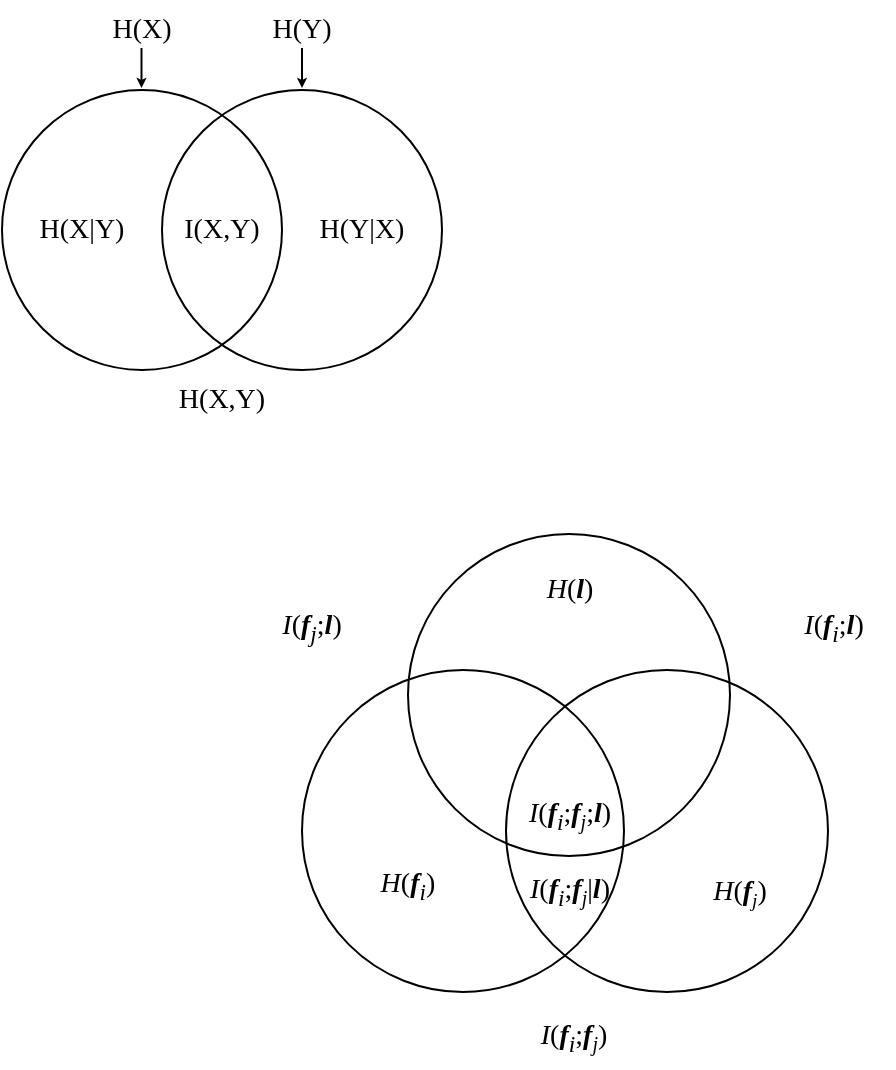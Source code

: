 <mxfile version="16.2.4" type="github">
  <diagram id="7g9A9BgDdWMdeKxBjJu2" name="Page-1">
    <mxGraphModel dx="1036" dy="494" grid="0" gridSize="10" guides="1" tooltips="1" connect="1" arrows="1" fold="1" page="0" pageScale="1" pageWidth="827" pageHeight="1169" math="0" shadow="0">
      <root>
        <mxCell id="0" />
        <mxCell id="1" parent="0" />
        <mxCell id="q_akoje34D1d-9LimHqc-17" value="" style="ellipse;whiteSpace=wrap;html=1;aspect=fixed;fillColor=none;" vertex="1" parent="1">
          <mxGeometry x="372" y="500" width="161" height="161" as="geometry" />
        </mxCell>
        <mxCell id="q_akoje34D1d-9LimHqc-16" value="" style="ellipse;whiteSpace=wrap;html=1;aspect=fixed;fillColor=none;" vertex="1" parent="1">
          <mxGeometry x="270" y="500" width="161" height="161" as="geometry" />
        </mxCell>
        <mxCell id="CO4AnY2mDWHyrc1pkmms-1" value="" style="ellipse;whiteSpace=wrap;html=1;aspect=fixed;fillColor=none;" parent="1" vertex="1">
          <mxGeometry x="120" y="210" width="140" height="140" as="geometry" />
        </mxCell>
        <mxCell id="CO4AnY2mDWHyrc1pkmms-3" value="" style="ellipse;whiteSpace=wrap;html=1;aspect=fixed;fillColor=none;" parent="1" vertex="1">
          <mxGeometry x="200" y="210" width="140" height="140" as="geometry" />
        </mxCell>
        <mxCell id="CO4AnY2mDWHyrc1pkmms-4" value="&lt;font face=&quot;Times New Roman&quot; style=&quot;font-size: 14px&quot;&gt;H(X|Y)&lt;/font&gt;" style="text;html=1;strokeColor=none;fillColor=none;align=center;verticalAlign=middle;whiteSpace=wrap;rounded=0;" parent="1" vertex="1">
          <mxGeometry x="130" y="265" width="60" height="30" as="geometry" />
        </mxCell>
        <mxCell id="CO4AnY2mDWHyrc1pkmms-5" value="&lt;font face=&quot;Times New Roman&quot; style=&quot;font-size: 14px&quot;&gt;I(X,Y)&lt;/font&gt;" style="text;html=1;strokeColor=none;fillColor=none;align=center;verticalAlign=middle;whiteSpace=wrap;rounded=0;" parent="1" vertex="1">
          <mxGeometry x="200" y="265" width="60" height="30" as="geometry" />
        </mxCell>
        <mxCell id="CO4AnY2mDWHyrc1pkmms-7" value="&lt;font face=&quot;Times New Roman&quot; style=&quot;font-size: 14px&quot;&gt;H(X)&lt;/font&gt;" style="text;html=1;strokeColor=none;fillColor=none;align=center;verticalAlign=middle;whiteSpace=wrap;rounded=0;" parent="1" vertex="1">
          <mxGeometry x="160" y="165" width="60" height="30" as="geometry" />
        </mxCell>
        <mxCell id="CO4AnY2mDWHyrc1pkmms-6" value="&lt;font face=&quot;Times New Roman&quot; style=&quot;font-size: 14px&quot;&gt;H(Y|X)&lt;/font&gt;" style="text;html=1;strokeColor=none;fillColor=none;align=center;verticalAlign=middle;whiteSpace=wrap;rounded=0;" parent="1" vertex="1">
          <mxGeometry x="270" y="265" width="60" height="30" as="geometry" />
        </mxCell>
        <mxCell id="CO4AnY2mDWHyrc1pkmms-8" value="&lt;font face=&quot;Times New Roman&quot; style=&quot;font-size: 14px&quot;&gt;H(Y)&lt;/font&gt;" style="text;html=1;strokeColor=none;fillColor=none;align=center;verticalAlign=middle;whiteSpace=wrap;rounded=0;" parent="1" vertex="1">
          <mxGeometry x="240" y="165" width="60" height="30" as="geometry" />
        </mxCell>
        <mxCell id="CO4AnY2mDWHyrc1pkmms-9" value="&lt;font face=&quot;Times New Roman&quot; style=&quot;font-size: 14px&quot;&gt;H(X,Y)&lt;/font&gt;" style="text;html=1;strokeColor=none;fillColor=none;align=center;verticalAlign=middle;whiteSpace=wrap;rounded=0;" parent="1" vertex="1">
          <mxGeometry x="200" y="350" width="60" height="30" as="geometry" />
        </mxCell>
        <mxCell id="CO4AnY2mDWHyrc1pkmms-11" value="" style="endArrow=classic;html=1;rounded=0;fontFamily=Times New Roman;fontSize=14;endSize=2;startSize=2;jumpSize=0;" parent="1" edge="1">
          <mxGeometry width="50" height="50" relative="1" as="geometry">
            <mxPoint x="189.75" y="189" as="sourcePoint" />
            <mxPoint x="189.75" y="209" as="targetPoint" />
            <Array as="points">
              <mxPoint x="189.75" y="209" />
            </Array>
          </mxGeometry>
        </mxCell>
        <mxCell id="CO4AnY2mDWHyrc1pkmms-12" value="" style="endArrow=classic;html=1;rounded=0;fontFamily=Times New Roman;fontSize=14;endSize=2;startSize=2;jumpSize=0;" parent="1" edge="1">
          <mxGeometry width="50" height="50" relative="1" as="geometry">
            <mxPoint x="270" y="189" as="sourcePoint" />
            <mxPoint x="270" y="209" as="targetPoint" />
            <Array as="points">
              <mxPoint x="270" y="209" />
            </Array>
          </mxGeometry>
        </mxCell>
        <mxCell id="q_akoje34D1d-9LimHqc-1" value="" style="ellipse;whiteSpace=wrap;html=1;aspect=fixed;fillColor=none;" vertex="1" parent="1">
          <mxGeometry x="323" y="432" width="161" height="161" as="geometry" />
        </mxCell>
        <mxCell id="q_akoje34D1d-9LimHqc-6" value="&lt;font face=&quot;Times New Roman&quot; style=&quot;font-size: 14px&quot;&gt;&lt;i&gt;H&lt;/i&gt;(&lt;b style=&quot;font-style: italic&quot;&gt;l&lt;/b&gt;)&lt;/font&gt;" style="text;html=1;strokeColor=none;fillColor=none;align=center;verticalAlign=middle;whiteSpace=wrap;rounded=0;" vertex="1" parent="1">
          <mxGeometry x="373.5" y="445" width="60" height="30" as="geometry" />
        </mxCell>
        <mxCell id="q_akoje34D1d-9LimHqc-7" value="&lt;font face=&quot;Times New Roman&quot; style=&quot;font-size: 14px&quot;&gt;&lt;i&gt;H&lt;/i&gt;(&lt;b style=&quot;font-style: italic&quot;&gt;f&lt;/b&gt;&lt;sub style=&quot;font-style: italic&quot;&gt;i&lt;/sub&gt;)&lt;/font&gt;" style="text;html=1;strokeColor=none;fillColor=none;align=center;verticalAlign=middle;whiteSpace=wrap;rounded=0;" vertex="1" parent="1">
          <mxGeometry x="293" y="593" width="60" height="30" as="geometry" />
        </mxCell>
        <mxCell id="q_akoje34D1d-9LimHqc-9" value="&lt;font face=&quot;Times New Roman&quot;&gt;&lt;span style=&quot;font-size: 14px&quot;&gt;&lt;i&gt;H&lt;/i&gt;(&lt;/span&gt;&lt;span style=&quot;font-style: italic ; font-weight: bold ; font-size: 14px&quot;&gt;f&lt;/span&gt;&lt;span style=&quot;font-style: italic ; font-size: 11.667px&quot;&gt;&lt;sub&gt;j&lt;/sub&gt;&lt;/span&gt;&lt;span style=&quot;font-size: 14px&quot;&gt;)&lt;/span&gt;&lt;/font&gt;" style="text;html=1;strokeColor=none;fillColor=none;align=center;verticalAlign=middle;whiteSpace=wrap;rounded=0;" vertex="1" parent="1">
          <mxGeometry x="459" y="596" width="60" height="30" as="geometry" />
        </mxCell>
        <mxCell id="q_akoje34D1d-9LimHqc-11" value="&lt;font face=&quot;Times New Roman&quot; style=&quot;font-size: 14px&quot;&gt;&lt;i&gt;I&lt;/i&gt;(&lt;b style=&quot;font-style: italic&quot;&gt;f&lt;/b&gt;&lt;sub style=&quot;font-style: italic&quot;&gt;i&lt;/sub&gt;;&lt;i style=&quot;font-weight: bold&quot;&gt;l&lt;/i&gt;)&lt;/font&gt;" style="text;html=1;strokeColor=none;fillColor=none;align=center;verticalAlign=middle;whiteSpace=wrap;rounded=0;" vertex="1" parent="1">
          <mxGeometry x="506" y="464" width="60" height="30" as="geometry" />
        </mxCell>
        <mxCell id="q_akoje34D1d-9LimHqc-12" value="&lt;font face=&quot;Times New Roman&quot; style=&quot;font-size: 14px&quot;&gt;&lt;i&gt;I&lt;/i&gt;(&lt;b style=&quot;font-style: italic&quot;&gt;f&lt;/b&gt;&lt;sub style=&quot;font-style: italic&quot;&gt;j&lt;/sub&gt;;&lt;i style=&quot;font-weight: bold&quot;&gt;l&lt;/i&gt;)&lt;/font&gt;" style="text;html=1;strokeColor=none;fillColor=none;align=center;verticalAlign=middle;whiteSpace=wrap;rounded=0;" vertex="1" parent="1">
          <mxGeometry x="245" y="464" width="60" height="30" as="geometry" />
        </mxCell>
        <mxCell id="q_akoje34D1d-9LimHqc-13" value="&lt;font face=&quot;Times New Roman&quot; style=&quot;font-size: 14px&quot;&gt;&lt;i&gt;I&lt;/i&gt;(&lt;b style=&quot;font-style: italic&quot;&gt;f&lt;/b&gt;&lt;sub style=&quot;font-style: italic&quot;&gt;i&lt;/sub&gt;;&lt;/font&gt;&lt;b style=&quot;font-family: &amp;#34;times new roman&amp;#34; ; font-size: 14px ; font-style: italic&quot;&gt;f&lt;/b&gt;&lt;sub style=&quot;font-family: &amp;#34;times new roman&amp;#34; ; font-style: italic&quot;&gt;j&lt;/sub&gt;&lt;font face=&quot;Times New Roman&quot; style=&quot;font-size: 14px&quot;&gt;)&lt;/font&gt;" style="text;html=1;strokeColor=none;fillColor=none;align=center;verticalAlign=middle;whiteSpace=wrap;rounded=0;" vertex="1" parent="1">
          <mxGeometry x="376" y="669" width="60" height="30" as="geometry" />
        </mxCell>
        <mxCell id="q_akoje34D1d-9LimHqc-14" value="&lt;font face=&quot;Times New Roman&quot; style=&quot;font-size: 14px&quot;&gt;&lt;i&gt;I&lt;/i&gt;(&lt;b style=&quot;font-style: italic&quot;&gt;f&lt;/b&gt;&lt;sub style=&quot;font-style: italic&quot;&gt;i&lt;/sub&gt;;&lt;/font&gt;&lt;b style=&quot;font-family: &amp;#34;times new roman&amp;#34; ; font-size: 14px ; font-style: italic&quot;&gt;f&lt;/b&gt;&lt;sub style=&quot;font-family: &amp;#34;times new roman&amp;#34; ; font-style: italic&quot;&gt;j&lt;/sub&gt;&lt;span style=&quot;font-family: &amp;#34;times new roman&amp;#34; ; font-size: 14px&quot;&gt;;&lt;/span&gt;&lt;i style=&quot;font-family: &amp;#34;times new roman&amp;#34; ; font-size: 14px ; font-weight: bold&quot;&gt;l&lt;/i&gt;&lt;font face=&quot;Times New Roman&quot; style=&quot;font-size: 14px&quot;&gt;)&lt;/font&gt;" style="text;html=1;strokeColor=none;fillColor=none;align=center;verticalAlign=middle;whiteSpace=wrap;rounded=0;" vertex="1" parent="1">
          <mxGeometry x="364.5" y="558" width="78" height="30" as="geometry" />
        </mxCell>
        <mxCell id="q_akoje34D1d-9LimHqc-15" value="&lt;font face=&quot;Times New Roman&quot; style=&quot;font-size: 14px&quot;&gt;&lt;i&gt;I&lt;/i&gt;(&lt;b style=&quot;font-style: italic&quot;&gt;f&lt;/b&gt;&lt;sub style=&quot;font-style: italic&quot;&gt;i&lt;/sub&gt;;&lt;/font&gt;&lt;b style=&quot;font-family: &amp;#34;times new roman&amp;#34; ; font-size: 14px ; font-style: italic&quot;&gt;f&lt;/b&gt;&lt;sub style=&quot;font-family: &amp;#34;times new roman&amp;#34; ; font-style: italic&quot;&gt;j&lt;/sub&gt;&lt;span style=&quot;font-family: &amp;#34;times new roman&amp;#34; ; font-size: 14px&quot;&gt;|&lt;/span&gt;&lt;i style=&quot;font-family: &amp;#34;times new roman&amp;#34; ; font-size: 14px ; font-weight: bold&quot;&gt;l&lt;/i&gt;&lt;font face=&quot;Times New Roman&quot; style=&quot;font-size: 14px&quot;&gt;)&lt;/font&gt;" style="text;html=1;strokeColor=none;fillColor=none;align=center;verticalAlign=middle;whiteSpace=wrap;rounded=0;" vertex="1" parent="1">
          <mxGeometry x="364.5" y="596" width="78" height="30" as="geometry" />
        </mxCell>
      </root>
    </mxGraphModel>
  </diagram>
</mxfile>
